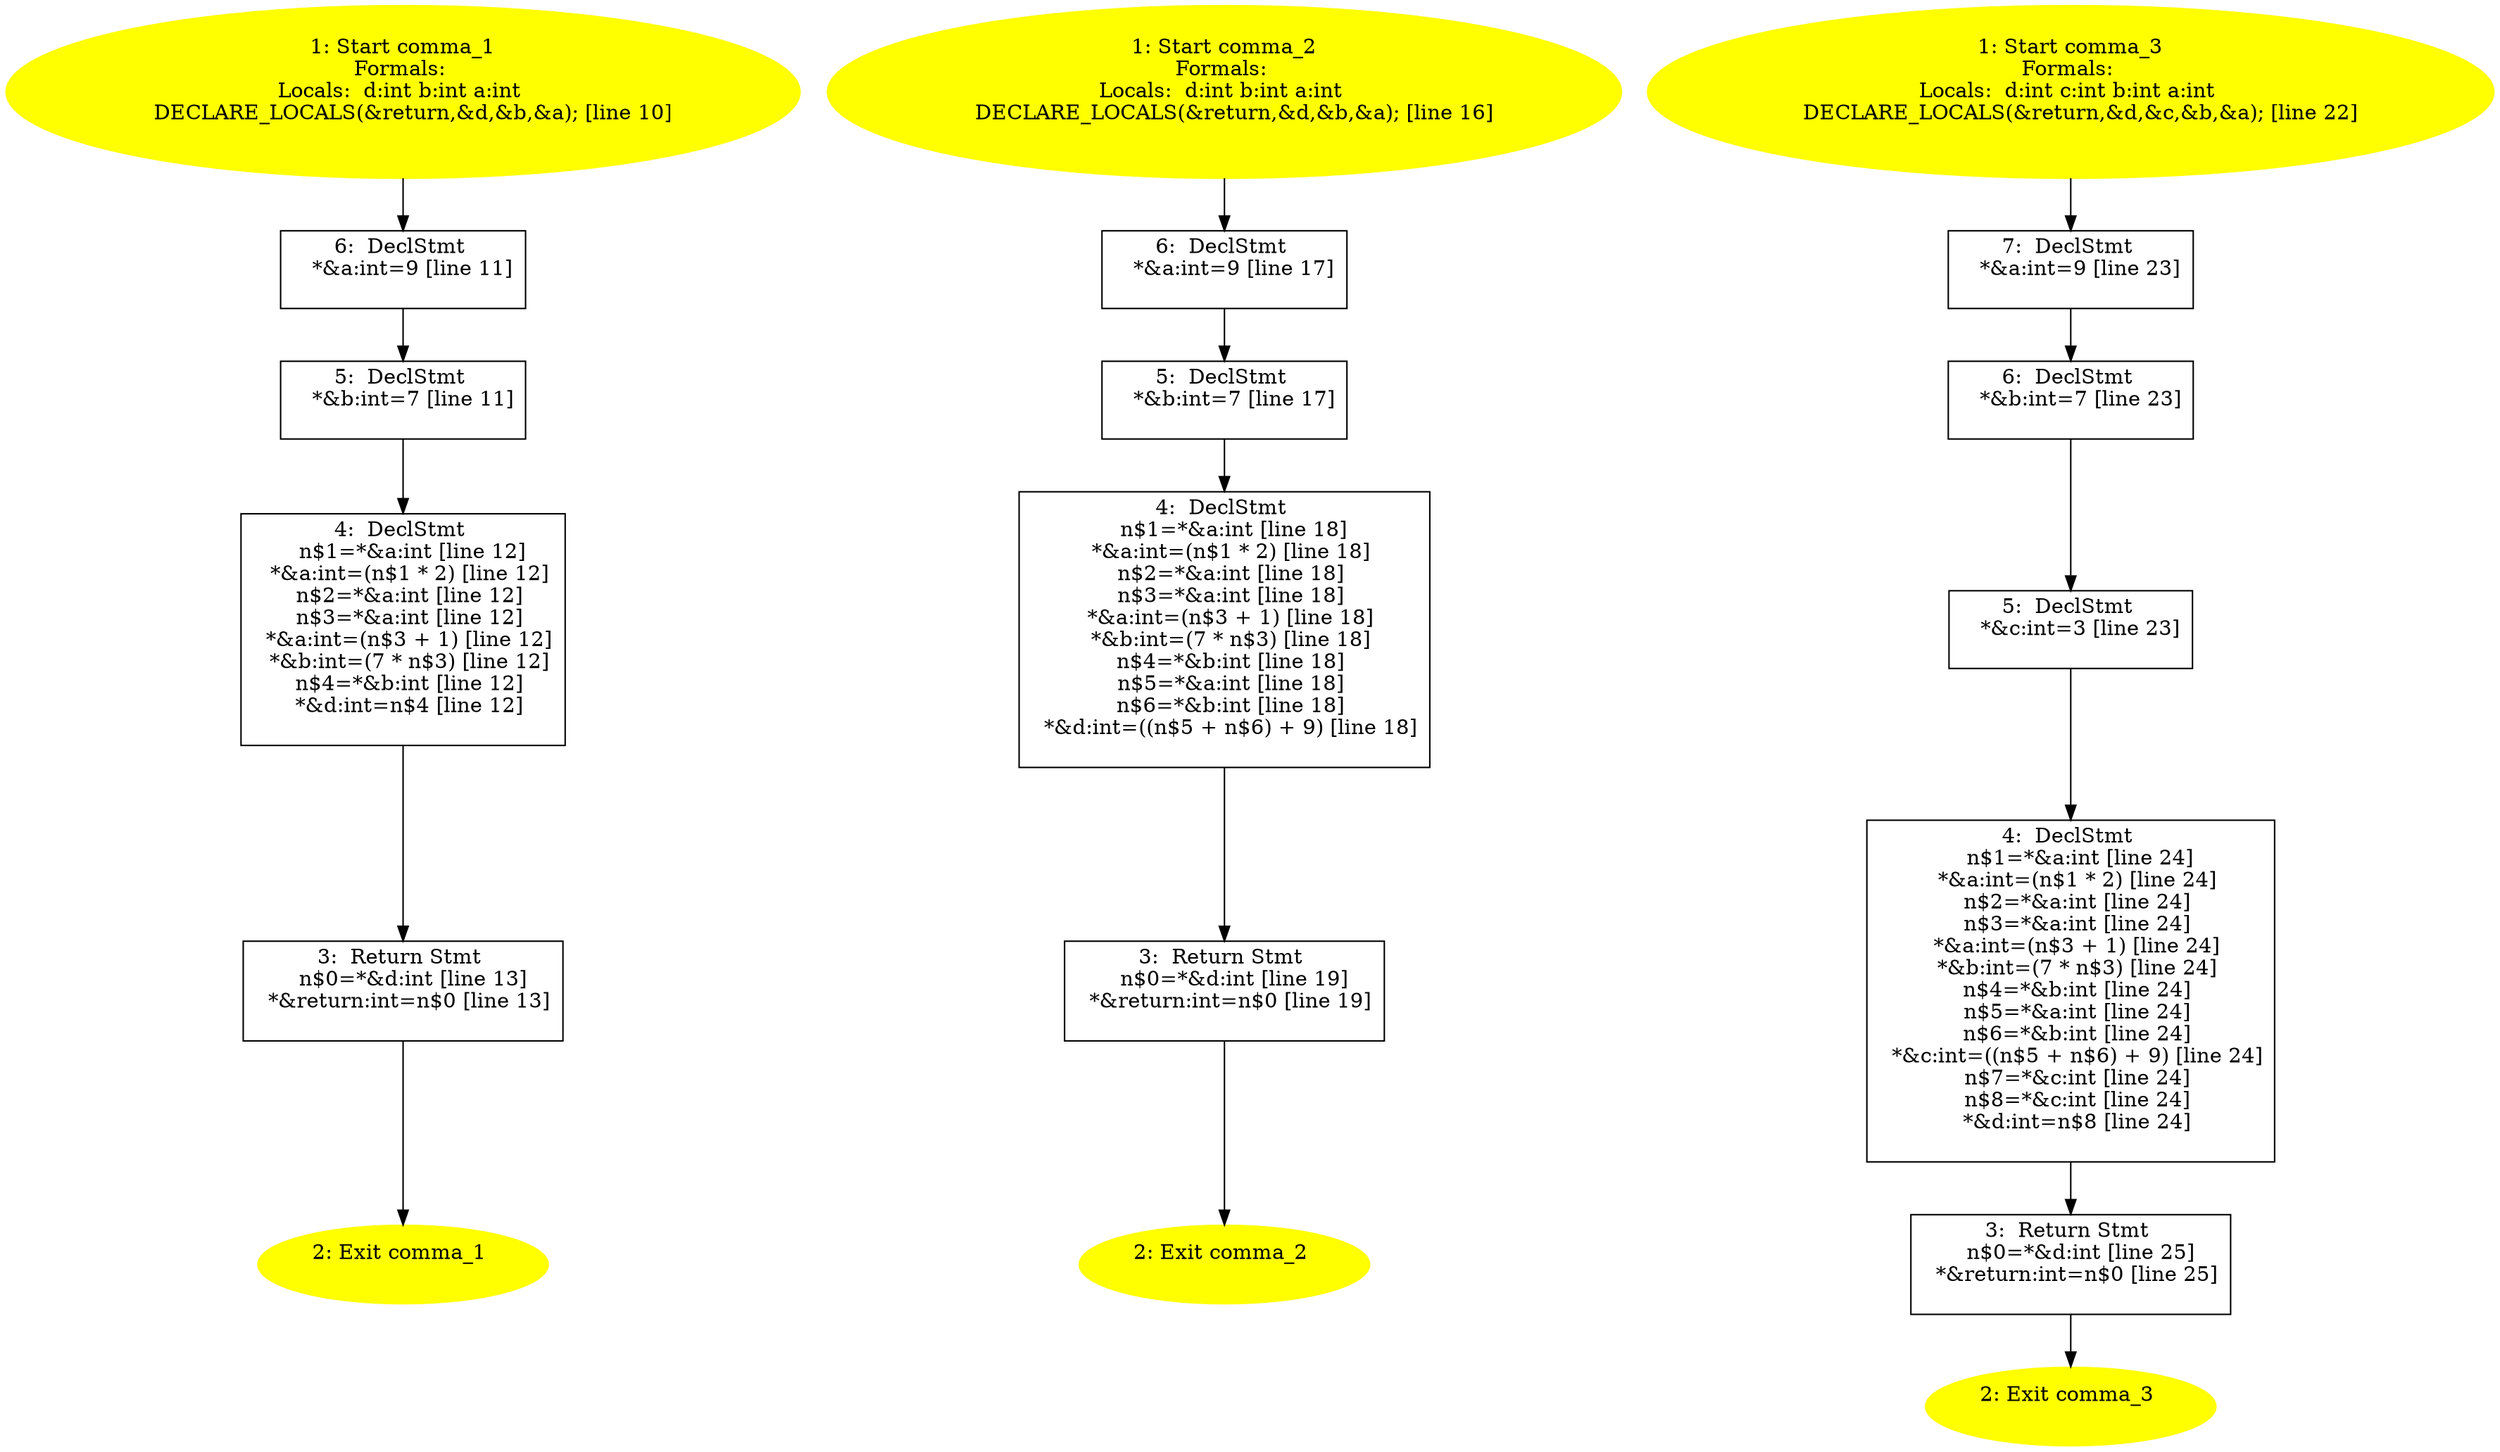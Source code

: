 /* @generated */
digraph iCFG {
"comma_1.bafaed8336991f5a2e612ee2580c1506_6" [label="6:  DeclStmt \n   *&a:int=9 [line 11]\n " shape="box"]
	

	 "comma_1.bafaed8336991f5a2e612ee2580c1506_6" -> "comma_1.bafaed8336991f5a2e612ee2580c1506_5" ;
"comma_1.bafaed8336991f5a2e612ee2580c1506_5" [label="5:  DeclStmt \n   *&b:int=7 [line 11]\n " shape="box"]
	

	 "comma_1.bafaed8336991f5a2e612ee2580c1506_5" -> "comma_1.bafaed8336991f5a2e612ee2580c1506_4" ;
"comma_1.bafaed8336991f5a2e612ee2580c1506_4" [label="4:  DeclStmt \n   n$1=*&a:int [line 12]\n  *&a:int=(n$1 * 2) [line 12]\n  n$2=*&a:int [line 12]\n  n$3=*&a:int [line 12]\n  *&a:int=(n$3 + 1) [line 12]\n  *&b:int=(7 * n$3) [line 12]\n  n$4=*&b:int [line 12]\n  *&d:int=n$4 [line 12]\n " shape="box"]
	

	 "comma_1.bafaed8336991f5a2e612ee2580c1506_4" -> "comma_1.bafaed8336991f5a2e612ee2580c1506_3" ;
"comma_1.bafaed8336991f5a2e612ee2580c1506_3" [label="3:  Return Stmt \n   n$0=*&d:int [line 13]\n  *&return:int=n$0 [line 13]\n " shape="box"]
	

	 "comma_1.bafaed8336991f5a2e612ee2580c1506_3" -> "comma_1.bafaed8336991f5a2e612ee2580c1506_2" ;
"comma_1.bafaed8336991f5a2e612ee2580c1506_2" [label="2: Exit comma_1 \n  " color=yellow style=filled]
	

"comma_1.bafaed8336991f5a2e612ee2580c1506_1" [label="1: Start comma_1\nFormals: \nLocals:  d:int b:int a:int \n   DECLARE_LOCALS(&return,&d,&b,&a); [line 10]\n " color=yellow style=filled]
	

	 "comma_1.bafaed8336991f5a2e612ee2580c1506_1" -> "comma_1.bafaed8336991f5a2e612ee2580c1506_6" ;
"comma_2.aa5fd44d8dfe78041d816bb9ce86a85f_6" [label="6:  DeclStmt \n   *&a:int=9 [line 17]\n " shape="box"]
	

	 "comma_2.aa5fd44d8dfe78041d816bb9ce86a85f_6" -> "comma_2.aa5fd44d8dfe78041d816bb9ce86a85f_5" ;
"comma_2.aa5fd44d8dfe78041d816bb9ce86a85f_5" [label="5:  DeclStmt \n   *&b:int=7 [line 17]\n " shape="box"]
	

	 "comma_2.aa5fd44d8dfe78041d816bb9ce86a85f_5" -> "comma_2.aa5fd44d8dfe78041d816bb9ce86a85f_4" ;
"comma_2.aa5fd44d8dfe78041d816bb9ce86a85f_4" [label="4:  DeclStmt \n   n$1=*&a:int [line 18]\n  *&a:int=(n$1 * 2) [line 18]\n  n$2=*&a:int [line 18]\n  n$3=*&a:int [line 18]\n  *&a:int=(n$3 + 1) [line 18]\n  *&b:int=(7 * n$3) [line 18]\n  n$4=*&b:int [line 18]\n  n$5=*&a:int [line 18]\n  n$6=*&b:int [line 18]\n  *&d:int=((n$5 + n$6) + 9) [line 18]\n " shape="box"]
	

	 "comma_2.aa5fd44d8dfe78041d816bb9ce86a85f_4" -> "comma_2.aa5fd44d8dfe78041d816bb9ce86a85f_3" ;
"comma_2.aa5fd44d8dfe78041d816bb9ce86a85f_3" [label="3:  Return Stmt \n   n$0=*&d:int [line 19]\n  *&return:int=n$0 [line 19]\n " shape="box"]
	

	 "comma_2.aa5fd44d8dfe78041d816bb9ce86a85f_3" -> "comma_2.aa5fd44d8dfe78041d816bb9ce86a85f_2" ;
"comma_2.aa5fd44d8dfe78041d816bb9ce86a85f_2" [label="2: Exit comma_2 \n  " color=yellow style=filled]
	

"comma_2.aa5fd44d8dfe78041d816bb9ce86a85f_1" [label="1: Start comma_2\nFormals: \nLocals:  d:int b:int a:int \n   DECLARE_LOCALS(&return,&d,&b,&a); [line 16]\n " color=yellow style=filled]
	

	 "comma_2.aa5fd44d8dfe78041d816bb9ce86a85f_1" -> "comma_2.aa5fd44d8dfe78041d816bb9ce86a85f_6" ;
"comma_3.94b9d12e6a2f1dbb384d21928d4e092d_7" [label="7:  DeclStmt \n   *&a:int=9 [line 23]\n " shape="box"]
	

	 "comma_3.94b9d12e6a2f1dbb384d21928d4e092d_7" -> "comma_3.94b9d12e6a2f1dbb384d21928d4e092d_6" ;
"comma_3.94b9d12e6a2f1dbb384d21928d4e092d_6" [label="6:  DeclStmt \n   *&b:int=7 [line 23]\n " shape="box"]
	

	 "comma_3.94b9d12e6a2f1dbb384d21928d4e092d_6" -> "comma_3.94b9d12e6a2f1dbb384d21928d4e092d_5" ;
"comma_3.94b9d12e6a2f1dbb384d21928d4e092d_5" [label="5:  DeclStmt \n   *&c:int=3 [line 23]\n " shape="box"]
	

	 "comma_3.94b9d12e6a2f1dbb384d21928d4e092d_5" -> "comma_3.94b9d12e6a2f1dbb384d21928d4e092d_4" ;
"comma_3.94b9d12e6a2f1dbb384d21928d4e092d_4" [label="4:  DeclStmt \n   n$1=*&a:int [line 24]\n  *&a:int=(n$1 * 2) [line 24]\n  n$2=*&a:int [line 24]\n  n$3=*&a:int [line 24]\n  *&a:int=(n$3 + 1) [line 24]\n  *&b:int=(7 * n$3) [line 24]\n  n$4=*&b:int [line 24]\n  n$5=*&a:int [line 24]\n  n$6=*&b:int [line 24]\n  *&c:int=((n$5 + n$6) + 9) [line 24]\n  n$7=*&c:int [line 24]\n  n$8=*&c:int [line 24]\n  *&d:int=n$8 [line 24]\n " shape="box"]
	

	 "comma_3.94b9d12e6a2f1dbb384d21928d4e092d_4" -> "comma_3.94b9d12e6a2f1dbb384d21928d4e092d_3" ;
"comma_3.94b9d12e6a2f1dbb384d21928d4e092d_3" [label="3:  Return Stmt \n   n$0=*&d:int [line 25]\n  *&return:int=n$0 [line 25]\n " shape="box"]
	

	 "comma_3.94b9d12e6a2f1dbb384d21928d4e092d_3" -> "comma_3.94b9d12e6a2f1dbb384d21928d4e092d_2" ;
"comma_3.94b9d12e6a2f1dbb384d21928d4e092d_2" [label="2: Exit comma_3 \n  " color=yellow style=filled]
	

"comma_3.94b9d12e6a2f1dbb384d21928d4e092d_1" [label="1: Start comma_3\nFormals: \nLocals:  d:int c:int b:int a:int \n   DECLARE_LOCALS(&return,&d,&c,&b,&a); [line 22]\n " color=yellow style=filled]
	

	 "comma_3.94b9d12e6a2f1dbb384d21928d4e092d_1" -> "comma_3.94b9d12e6a2f1dbb384d21928d4e092d_7" ;
}
